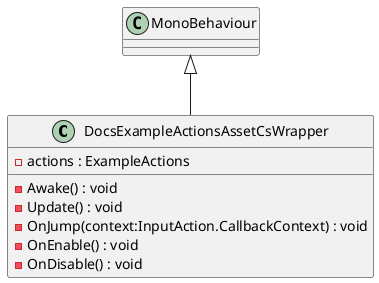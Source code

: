 @startuml
class DocsExampleActionsAssetCsWrapper {
    - actions : ExampleActions
    - Awake() : void
    - Update() : void
    - OnJump(context:InputAction.CallbackContext) : void
    - OnEnable() : void
    - OnDisable() : void
}
MonoBehaviour <|-- DocsExampleActionsAssetCsWrapper
@enduml
